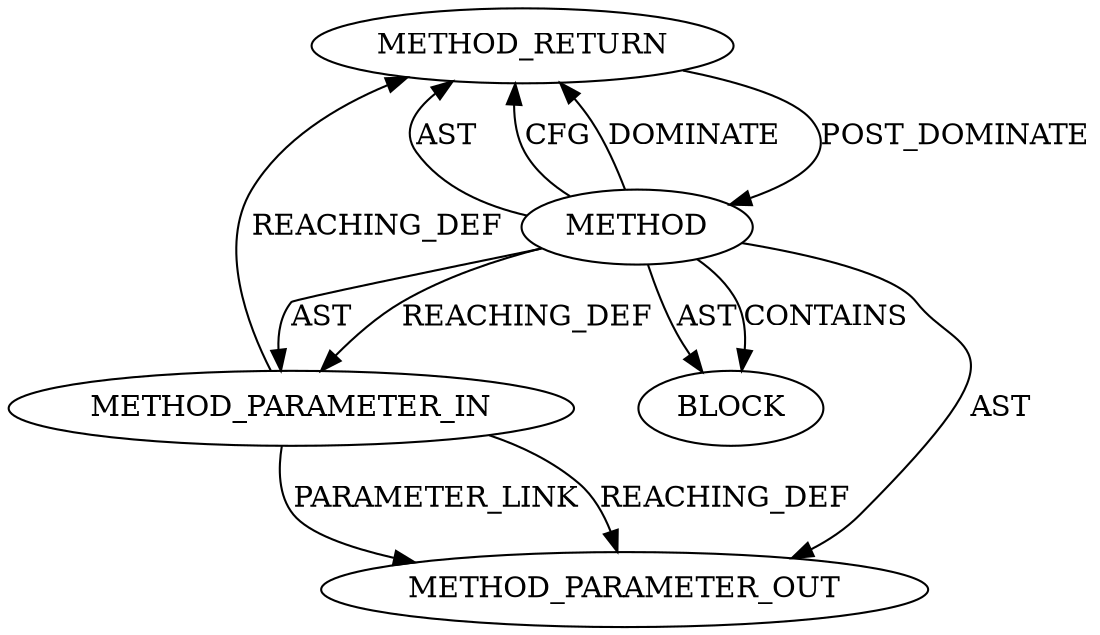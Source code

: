 digraph {
  677 [label=METHOD_RETURN ORDER=2 CODE="RET" TYPE_FULL_NAME="ANY" EVALUATION_STRATEGY="BY_VALUE"]
  911 [label=METHOD_PARAMETER_OUT ORDER=1 CODE="p1" IS_VARIADIC=false TYPE_FULL_NAME="ANY" EVALUATION_STRATEGY="BY_VALUE" INDEX=1 NAME="p1"]
  675 [label=METHOD_PARAMETER_IN ORDER=1 CODE="p1" IS_VARIADIC=false TYPE_FULL_NAME="ANY" EVALUATION_STRATEGY="BY_VALUE" INDEX=1 NAME="p1"]
  674 [label=METHOD AST_PARENT_TYPE="NAMESPACE_BLOCK" AST_PARENT_FULL_NAME="<global>" ORDER=0 CODE="<empty>" FULL_NAME="PKCS7_type_is_data" IS_EXTERNAL=true FILENAME="<empty>" SIGNATURE="" NAME="PKCS7_type_is_data"]
  676 [label=BLOCK ORDER=1 ARGUMENT_INDEX=1 CODE="<empty>" TYPE_FULL_NAME="ANY"]
  675 -> 677 [label=REACHING_DEF VARIABLE="p1"]
  674 -> 677 [label=AST ]
  677 -> 674 [label=POST_DOMINATE ]
  675 -> 911 [label=PARAMETER_LINK ]
  674 -> 677 [label=CFG ]
  674 -> 676 [label=AST ]
  674 -> 677 [label=DOMINATE ]
  674 -> 675 [label=REACHING_DEF VARIABLE=""]
  674 -> 676 [label=CONTAINS ]
  674 -> 675 [label=AST ]
  674 -> 911 [label=AST ]
  675 -> 911 [label=REACHING_DEF VARIABLE="p1"]
}
